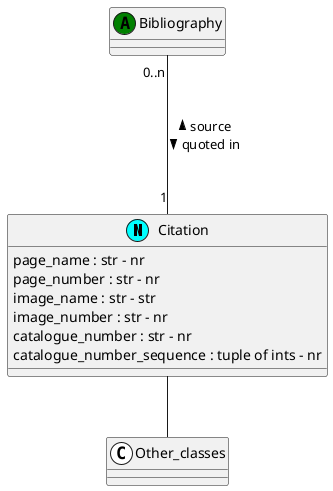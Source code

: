 @startuml Citation 

Class Citation <<(N,cyan)>>
Citation : page_name : str - nr 
Citation : page_number : str - nr 
Citation : image_name : str - str
Citation : image_number : str - nr
Citation : catalogue_number : str - nr
Citation : catalogue_number_sequence : tuple of ints - nr 

Class Bibliography <<(A,green)>>

Class Other_classes <<(C,white)>>

Bibliography "0..n" --- "1" Citation: < source \n quoted in >

Citation -- Other_classes

@enduml